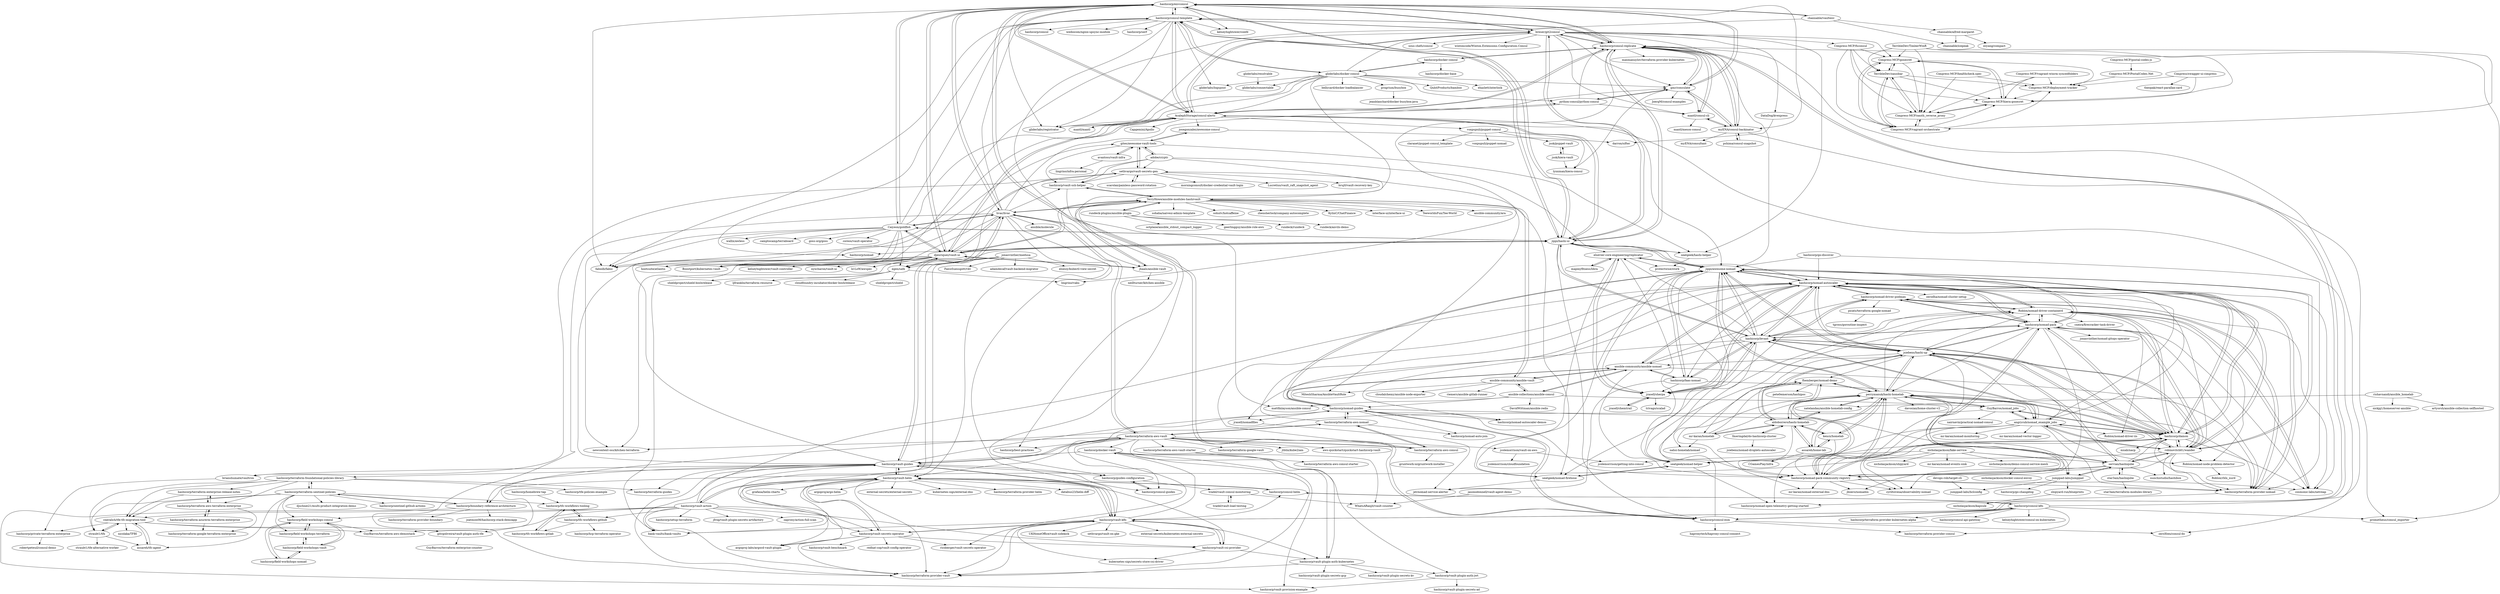 digraph G {
"hashicorp/envconsul" -> "hashicorp/consul-template"
"hashicorp/envconsul" -> "breser/git2consul"
"hashicorp/envconsul" -> "hashicorp/consul-replicate"
"hashicorp/envconsul" -> "gliderlabs/registrator" ["e"=1]
"hashicorp/envconsul" -> "jippi/hashi-ui"
"hashicorp/envconsul" -> "hashicorp/consul-esm"
"hashicorp/envconsul" -> "gmr/consulate"
"hashicorp/envconsul" -> "hvac/hvac"
"hashicorp/envconsul" -> "Caiyeon/goldfish"
"hashicorp/envconsul" -> "fabiolb/fabio" ["e"=1]
"hashicorp/envconsul" -> "kelseyhightower/confd" ["e"=1]
"hashicorp/envconsul" -> "myENA/consul-backinator"
"hashicorp/envconsul" -> "djenriquez/vault-ui"
"hashicorp/envconsul" -> "AcalephStorage/consul-alerts"
"hashicorp/envconsul" -> "channable/vaultenv"
"hashicorp/nomad-driver-podman" -> "Roblox/nomad-driver-containerd"
"hashicorp/nomad-driver-podman" -> "hashicorp/nomad-autoscaler"
"hashicorp/nomad-driver-podman" -> "hashicorp/terraform-provider-nomad"
"hashicorp/nomad-driver-podman" -> "hashicorp/nomad-pack"
"hashicorp/nomad-driver-podman" -> "picatz/terraform-google-nomad"
"hashicorp/nomad-driver-podman" -> "hashicorp/levant"
"hashicorp/nomad-driver-podman" -> "cosmonic-labs/netreap"
"hashicorp/terraform-aws-vault" -> "hashicorp/terraform-aws-consul"
"hashicorp/terraform-aws-vault" -> "hashicorp/terraform-aws-vault-starter"
"hashicorp/terraform-aws-vault" -> "hashicorp/terraform-aws-nomad"
"hashicorp/terraform-aws-vault" -> "hashicorp/vault-guides"
"hashicorp/terraform-aws-vault" -> "hashicorp/terraform-provider-vault" ["e"=1]
"hashicorp/terraform-aws-vault" -> "hashicorp/terraform-google-vault" ["e"=1]
"hashicorp/terraform-aws-vault" -> "jtblin/kube2iam" ["e"=1]
"hashicorp/terraform-aws-vault" -> "hashicorp/vault-helm"
"hashicorp/terraform-aws-vault" -> "hashicorp/vault-plugin-auth-kubernetes"
"hashicorp/terraform-aws-vault" -> "aws-quickstart/quickstart-hashicorp-vault" ["e"=1]
"hashicorp/terraform-aws-vault" -> "jcolemorrison/vault-on-aws"
"hashicorp/terraform-aws-vault" -> "hvac/hvac"
"hashicorp/terraform-aws-vault" -> "hashicorp/best-practices" ["e"=1]
"hashicorp/terraform-aws-vault" -> "hashicorp/docker-vault"
"hashicorp/terraform-aws-vault" -> "newcontext-oss/kitchen-terraform" ["e"=1]
"hashicorp/terraform-aws-consul" -> "hashicorp/terraform-aws-vault"
"hashicorp/terraform-aws-consul" -> "hashicorp/terraform-aws-nomad"
"hashicorp/terraform-aws-consul" -> "hashicorp/nomad-autoscaler"
"hashicorp/terraform-aws-consul" -> "gruntwork-io/gruntwork-installer"
"gmr/consulate" -> "python-consul/python-consul"
"gmr/consulate" -> "hashicorp/consul-replicate"
"gmr/consulate" -> "myENA/consul-backinator"
"gmr/consulate" -> "lynxman/hiera-consul"
"gmr/consulate" -> "JoergM/consul-examples"
"gmr/consulate" -> "hashicorp/envconsul"
"gmr/consulate" -> "mantl/consul-cli"
"GuyBarros/nomad_jobs" -> "angrycub/nomad_example_jobs"
"GuyBarros/nomad_jobs" -> "nairnavin/practical-nomad-consul"
"GuyBarros/nomad_jobs" -> "hashicorp/damon"
"GuyBarros/nomad_jobs" -> "perrymanuk/hashi-homelab"
"GuyBarros/nomad_jobs" -> "GuyBarros/terraform-aws-demostack"
"scarolan/painless-password-rotation" -> "sethvargo/vault-secrets-gen"
"hashicorp/consul-helm" -> "hashicorp/consul-k8s"
"hashicorp/consul-helm" -> "hashicorp/vault-helm"
"hashicorp/consul-k8s" -> "hashicorp/consul-helm"
"hashicorp/consul-k8s" -> "hashicorp/consul-esm"
"hashicorp/consul-k8s" -> "hashicorp/terraform-provider-consul"
"hashicorp/consul-k8s" -> "hashicorp/consul-replicate"
"hashicorp/consul-k8s" -> "hashicorp/consul-api-gateway"
"hashicorp/consul-k8s" -> "kelseyhightower/consul-on-kubernetes" ["e"=1]
"hashicorp/consul-k8s" -> "prometheus/consul_exporter" ["e"=1]
"hashicorp/consul-k8s" -> "hashicorp/vault-k8s"
"hashicorp/consul-k8s" -> "hashicorp/terraform-provider-kubernetes-alpha" ["e"=1]
"hashicorp/vault-guides" -> "hashicorp/terraform-guides" ["e"=1]
"hashicorp/vault-guides" -> "hashicorp/terraform-aws-vault"
"hashicorp/vault-guides" -> "hashicorp/vault-helm"
"hashicorp/vault-guides" -> "brianshumate/vaultron"
"hashicorp/vault-guides" -> "sethvargo/vault-secrets-gen"
"hashicorp/vault-guides" -> "hashicorp/terraform-provider-vault" ["e"=1]
"hashicorp/vault-guides" -> "hashicorp/consul-guides"
"hashicorp/vault-guides" -> "bank-vaults/bank-vaults" ["e"=1]
"hashicorp/vault-guides" -> "hvac/hvac"
"hashicorp/vault-guides" -> "hashicorp/vault-k8s"
"hashicorp/vault-guides" -> "hashicorp/boundary-reference-architecture"
"hashicorp/vault-guides" -> "hashicorp/guides-configuration"
"hashicorp/vault-guides" -> "hashicorp/nomad-guides"
"hashicorp/vault-guides" -> "gites/awesome-vault-tools"
"hashicorp/vault-guides" -> "hashicorp/terraform-foundational-policies-library"
"hashicorp/vault-helm" -> "hashicorp/vault-k8s"
"hashicorp/vault-helm" -> "hashicorp/consul-helm"
"hashicorp/vault-helm" -> "hashicorp/vault-secrets-operator"
"hashicorp/vault-helm" -> "hashicorp/vault-guides"
"hashicorp/vault-helm" -> "hashicorp/vault-csi-provider"
"hashicorp/vault-helm" -> "bank-vaults/bank-vaults" ["e"=1]
"hashicorp/vault-helm" -> "hashicorp/terraform-provider-vault" ["e"=1]
"hashicorp/vault-helm" -> "argoproj-labs/argocd-vault-plugin" ["e"=1]
"hashicorp/vault-helm" -> "hashicorp/terraform-provider-helm" ["e"=1]
"hashicorp/vault-helm" -> "databus23/helm-diff" ["e"=1]
"hashicorp/vault-helm" -> "grafana/helm-charts" ["e"=1]
"hashicorp/vault-helm" -> "hashicorp/vault-action"
"hashicorp/vault-helm" -> "argoproj/argo-helm" ["e"=1]
"hashicorp/vault-helm" -> "external-secrets/external-secrets" ["e"=1]
"hashicorp/vault-helm" -> "kubernetes-sigs/external-dns" ["e"=1]
"hashicorp/faas-nomad" -> "jet/nomad-service-alerter"
"hashicorp/faas-nomad" -> "jippi/awesome-nomad"
"hashicorp/faas-nomad" -> "hashicorp/terraform-provider-nomad"
"hashicorp/faas-nomad" -> "hashicorp/levant"
"hashicorp/faas-nomad" -> "jrasell/sherpa"
"hashicorp/faas-nomad" -> "ansible-community/ansible-nomad"
"nicholasjackson/fake-service" -> "jumppad-labs/jumppad"
"nicholasjackson/fake-service" -> "jcolemorrison/getting-into-consul"
"nicholasjackson/fake-service" -> "nicholasjackson/shipyard"
"nicholasjackson/fake-service" -> "nicholasjackson/demo-consul-service-mesh"
"nicholasjackson/fake-service" -> "mr-karan/nomad-events-sink"
"nicholasjackson/fake-service" -> "hashicorp/boundary-reference-architecture"
"nicholasjackson/fake-service" -> "servian/hashiqube"
"hashicorp/nomad-guides" -> "hashicorp/consul-guides"
"hashicorp/nomad-guides" -> "jippi/awesome-nomad"
"hashicorp/nomad-guides" -> "ansible-community/ansible-nomad"
"hashicorp/nomad-guides" -> "hashicorp/terraform-aws-nomad"
"hashicorp/nomad-guides" -> "hashicorp/consul-esm"
"hashicorp/nomad-guides" -> "hashicorp/nomad-autoscaler-demos"
"hashicorp/nomad-guides" -> "hashicorp/nomad-autoscaler"
"hashicorp/nomad-guides" -> "hashicorp/nomad-pack-community-registry"
"hashicorp/nomad-guides" -> "jumppad-labs/jumppad"
"hashicorp/nomad-guides" -> "jrasell/nomadfiles"
"hashicorp/nomad-guides" -> "hashicorp/nomad-auto-join"
"hashicorp/levant" -> "jippi/awesome-nomad"
"hashicorp/levant" -> "jippi/hashi-ui"
"hashicorp/levant" -> "hashicorp/nomad-autoscaler"
"hashicorp/levant" -> "jrasell/sherpa"
"hashicorp/levant" -> "hashicorp/nomad-pack"
"hashicorp/levant" -> "elsevier-core-engineering/replicator"
"hashicorp/levant" -> "hashicorp/damon"
"hashicorp/levant" -> "hashicorp/faas-nomad"
"hashicorp/levant" -> "hashicorp/nomad-driver-podman"
"hashicorp/levant" -> "jsiebens/hashi-up"
"hashicorp/levant" -> "angrycub/nomad_example_jobs"
"hashicorp/levant" -> "seatgeek/nomad-firehose"
"hashicorp/levant" -> "Roblox/nomad-driver-containerd"
"hashicorp/levant" -> "ansible-community/ansible-nomad"
"hashicorp/levant" -> "jrasell/nomadfiles"
"voxpupuli/puppet-consul" -> "claranet/puppet-consul_template"
"voxpupuli/puppet-consul" -> "lynxman/hiera-consul"
"voxpupuli/puppet-consul" -> "jsok/puppet-vault"
"voxpupuli/puppet-consul" -> "voxpupuli/puppet-nomad"
"angrycub/nomad_example_jobs" -> "GuyBarros/nomad_jobs"
"angrycub/nomad_example_jobs" -> "hashicorp/damon"
"angrycub/nomad_example_jobs" -> "hashicorp/nomad-pack-community-registry"
"angrycub/nomad_example_jobs" -> "jippi/awesome-nomad"
"angrycub/nomad_example_jobs" -> "cyriltovena/observability-nomad"
"angrycub/nomad_example_jobs" -> "robinovitch61/wander"
"angrycub/nomad_example_jobs" -> "perrymanuk/hashi-homelab"
"angrycub/nomad_example_jobs" -> "Roblox/nomad-driver-iis"
"angrycub/nomad_example_jobs" -> "hashicorp/levant"
"angrycub/nomad_example_jobs" -> "mr-karan/nomad-vector-logger"
"angrycub/nomad_example_jobs" -> "hashicorp/nomad-open-telemetry-getting-started"
"angrycub/nomad_example_jobs" -> "Roblox/nomad-node-problem-detector"
"angrycub/nomad_example_jobs" -> "hashicorp/terraform-provider-nomad"
"angrycub/nomad_example_jobs" -> "hashicorp/nomad-autoscaler"
"angrycub/nomad_example_jobs" -> "mr-karan/nomad-monitoring"
"tradel/vault-load-testing" -> "tradel/vault-consul-monitoring"
"avantoss/vault-infra" -> "lingrino/infra-personal"
"avantoss/vault-infra" -> "gites/awesome-vault-tools"
"sethvargo/vault-secrets-gen" -> "scarolan/painless-password-rotation"
"sethvargo/vault-secrets-gen" -> "brianshumate/vaultron"
"sethvargo/vault-secrets-gen" -> "hashicorp/vault-ssh-helper"
"sethvargo/vault-secrets-gen" -> "gites/awesome-vault-tools"
"sethvargo/vault-secrets-gen" -> "morningconsult/docker-credential-vault-login"
"sethvargo/vault-secrets-gen" -> "Lucretius/vault_raft_snapshot_agent"
"sethvargo/vault-secrets-gen" -> "bruj0/vault-recovery-key"
"gites/awesome-vault-tools" -> "josegonzalez/awesome-consul"
"gites/awesome-vault-tools" -> "adobe/cryptr"
"gites/awesome-vault-tools" -> "avantoss/vault-infra"
"gites/awesome-vault-tools" -> "seatgeek/hashi-helper"
"gites/awesome-vault-tools" -> "sethvargo/vault-secrets-gen"
"gites/awesome-vault-tools" -> "hashicorp/vault-ssh-helper"
"hashicorp/consul-esm" -> "hashicorp/nomad-guides"
"hashicorp/consul-esm" -> "hashicorp/consul-replicate"
"hashicorp/consul-esm" -> "hashicorp/terraform-provider-consul"
"hashicorp/consul-esm" -> "Roblox/nomad-driver-containerd"
"hashicorp/consul-esm" -> "zeroXten/consul-do"
"hashicorp/consul-esm" -> "hashicorp/envconsul"
"hashicorp/consul-esm" -> "haproxytech/haproxy-consul-connect" ["e"=1]
"channable/alfred-margaret" -> "channable/icepeak"
"channable/alfred-margaret" -> "ezyang/compact" ["e"=1]
"jrasell/sherpa" -> "jrasell/chemtrail"
"jrasell/sherpa" -> "elsevier-core-engineering/replicator"
"jrasell/sherpa" -> "trivago/scalad"
"jrasell/sherpa" -> "hashicorp/nomad-autoscaler"
"jrasell/sherpa" -> "hashicorp/levant"
"hashicorp/consul-guides" -> "hashicorp/guides-configuration"
"hashicorp/vault-plugin-auth-jwt" -> "hashicorp/vault-provision-example"
"hashicorp/vault-plugin-auth-jwt" -> "hashicorp/vault-plugin-secrets-ad"
"hashicorp/terraform-aws-nomad" -> "hashicorp/terraform-aws-consul"
"hashicorp/terraform-aws-nomad" -> "hashicorp/nomad-guides"
"hashicorp/terraform-aws-nomad" -> "hashicorp/terraform-aws-vault"
"hashicorp/terraform-aws-nomad" -> "hashicorp/nomad-auto-join"
"hashicorp/terraform-aws-nomad" -> "hashicorp/nomad-autoscaler"
"hashicorp/vault-plugin-auth-kubernetes" -> "hashicorp/vault-plugin-secrets-kv"
"hashicorp/vault-plugin-auth-kubernetes" -> "hashicorp/vault-plugin-auth-jwt"
"hashicorp/vault-plugin-auth-kubernetes" -> "hashicorp/vault-plugin-secrets-gcp"
"hashicorp/vault-plugin-auth-kubernetes" -> "hashicorp/terraform-provider-vault" ["e"=1]
"tradel/vault-consul-monitoring" -> "tradel/vault-load-testing"
"tradel/vault-consul-monitoring" -> "WhatsARanjit/vault-counter"
"hashicorp/private-terraform-enterprise" -> "robertpeteuil/consul-demo"
"hashicorp/consul-template" -> "gliderlabs/registrator" ["e"=1]
"hashicorp/consul-template" -> "hashicorp/envconsul"
"hashicorp/consul-template" -> "kelseyhightower/confd" ["e"=1]
"hashicorp/consul-template" -> "fabiolb/fabio" ["e"=1]
"hashicorp/consul-template" -> "hashicorp/consul" ["e"=1]
"hashicorp/consul-template" -> "gliderlabs/docker-consul"
"hashicorp/consul-template" -> "hashicorp/nomad" ["e"=1]
"hashicorp/consul-template" -> "jippi/hashi-ui"
"hashicorp/consul-template" -> "breser/git2consul"
"hashicorp/consul-template" -> "hashicorp/consul-replicate"
"hashicorp/consul-template" -> "weibocom/nginx-upsync-module" ["e"=1]
"hashicorp/consul-template" -> "AcalephStorage/consul-alerts"
"hashicorp/consul-template" -> "hashicorp/serf" ["e"=1]
"hashicorp/consul-template" -> "gliderlabs/logspout" ["e"=1]
"hashicorp/consul-template" -> "hashicorp/best-practices" ["e"=1]
"AcalephStorage/consul-alerts" -> "jippi/hashi-ui"
"AcalephStorage/consul-alerts" -> "josegonzalez/awesome-consul"
"AcalephStorage/consul-alerts" -> "hashicorp/consul-template"
"AcalephStorage/consul-alerts" -> "djenriquez/vault-ui"
"AcalephStorage/consul-alerts" -> "gmr/consulate"
"AcalephStorage/consul-alerts" -> "breser/git2consul"
"AcalephStorage/consul-alerts" -> "hashicorp/consul-replicate"
"AcalephStorage/consul-alerts" -> "hashicorp/envconsul"
"AcalephStorage/consul-alerts" -> "mantl/mantl" ["e"=1]
"AcalephStorage/consul-alerts" -> "gliderlabs/registrator" ["e"=1]
"AcalephStorage/consul-alerts" -> "jippi/awesome-nomad"
"AcalephStorage/consul-alerts" -> "fabiolb/fabio" ["e"=1]
"AcalephStorage/consul-alerts" -> "Capgemini/Apollo" ["e"=1]
"AcalephStorage/consul-alerts" -> "zeroXten/consul-do"
"AcalephStorage/consul-alerts" -> "voxpupuli/puppet-consul"
"jsiebens/hashi-up" -> "perrymanuk/hashi-homelab"
"jsiebens/hashi-up" -> "jippi/awesome-nomad"
"jsiebens/hashi-up" -> "aldoborrero/hashi-homelab"
"jsiebens/hashi-up" -> "robinovitch61/wander"
"jsiebens/hashi-up" -> "hashicorp/damon"
"jsiebens/hashi-up" -> "servian/hashiqube"
"jsiebens/hashi-up" -> "hashicorp/nomad-autoscaler"
"jsiebens/hashi-up" -> "hashicorp/levant"
"jsiebens/hashi-up" -> "hashicorp/nomad-pack"
"jsiebens/hashi-up" -> "angrycub/nomad_example_jobs"
"jsiebens/hashi-up" -> "hashicorp/nomad-pack-community-registry"
"jsiebens/hashi-up" -> "Roblox/nomad-driver-containerd"
"jsiebens/hashi-up" -> "ansible-community/ansible-nomad"
"jsiebens/hashi-up" -> "mr-karan/homelab"
"jsiebens/hashi-up" -> "fhemberger/nomad-demo"
"hashicorp/vault-action" -> "hashicorp/vault-helm"
"hashicorp/vault-action" -> "gitrgoliveira/vault-plugin-auth-tfe"
"hashicorp/vault-action" -> "hashicorp/setup-terraform" ["e"=1]
"hashicorp/vault-action" -> "hashicorp/tfc-workflows-github"
"hashicorp/vault-action" -> "hashicorp/terraform-provider-vault" ["e"=1]
"hashicorp/vault-action" -> "jfrog/vault-plugin-secrets-artifactory"
"hashicorp/vault-action" -> "hashicorp/nomad-autoscaler"
"hashicorp/vault-action" -> "hashicorp/vault-provision-example"
"hashicorp/vault-action" -> "hashicorp/vault-guides"
"hashicorp/vault-action" -> "hashicorp/field-workshops-consul"
"hashicorp/vault-action" -> "hashicorp/vault-secrets-operator"
"hashicorp/vault-action" -> "zaproxy/action-full-scan" ["e"=1]
"hashicorp/vault-action" -> "hashicorp/vault-csi-provider"
"gliderlabs/docker-consul" -> "gliderlabs/registrator" ["e"=1]
"gliderlabs/docker-consul" -> "hashicorp/consul-template"
"gliderlabs/docker-consul" -> "gliderlabs/logspout" ["e"=1]
"gliderlabs/docker-consul" -> "hashicorp/docker-consul"
"gliderlabs/docker-consul" -> "gliderlabs/connectable"
"gliderlabs/docker-consul" -> "mantl/mantl" ["e"=1]
"gliderlabs/docker-consul" -> "mattfinlayson/ansible-consul" ["e"=1]
"gliderlabs/docker-consul" -> "progrium/busybox"
"gliderlabs/docker-consul" -> "gmr/consulate"
"gliderlabs/docker-consul" -> "QubitProducts/bamboo" ["e"=1]
"gliderlabs/docker-consul" -> "AcalephStorage/consul-alerts"
"gliderlabs/docker-consul" -> "ehazlett/interlock" ["e"=1]
"gliderlabs/docker-consul" -> "breser/git2consul"
"gliderlabs/docker-consul" -> "bellycard/docker-loadbalancer"
"gliderlabs/docker-consul" -> "python-consul/python-consul"
"breser/git2consul" -> "hashicorp/envconsul"
"breser/git2consul" -> "Cimpress-MCP/fsconsul"
"breser/git2consul" -> "DataDog/kvexpress"
"breser/git2consul" -> "hashicorp/consul-replicate"
"breser/git2consul" -> "hashicorp/consul-template"
"breser/git2consul" -> "myENA/consul-backinator"
"breser/git2consul" -> "seatgeek/hashi-helper"
"breser/git2consul" -> "jippi/hashi-ui"
"breser/git2consul" -> "gmr/consulate"
"breser/git2consul" -> "AcalephStorage/consul-alerts"
"breser/git2consul" -> "Cimpress-MCP/gosecret"
"breser/git2consul" -> "gliderlabs/registrator" ["e"=1]
"breser/git2consul" -> "wintoncode/Winton.Extensions.Configuration.Consul" ["e"=1]
"breser/git2consul" -> "sous-chefs/consul" ["e"=1]
"breser/git2consul" -> "mantl/consul-cli"
"nicholasjackson/demo-consul-service-mesh" -> "nicholasjackson/docker-consul-envoy"
"hashicorp/terraform-enterprise-release-notes" -> "cneralich/tfe-tfc-migration-tool"
"hashicorp/terraform-enterprise-release-notes" -> "hashicorp/terraform-aws-terraform-enterprise"
"mr-karan/homelab" -> "fhemberger/nomad-demo"
"mr-karan/homelab" -> "aldoborrero/hashi-homelab"
"mr-karan/homelab" -> "nahsi-homelab/nomad"
"mr-karan/homelab" -> "perrymanuk/hashi-homelab"
"hashicorp/vault-k8s" -> "hashicorp/vault-helm"
"hashicorp/vault-k8s" -> "hashicorp/vault-csi-provider"
"hashicorp/vault-k8s" -> "hashicorp/terraform-provider-vault" ["e"=1]
"hashicorp/vault-k8s" -> "hashicorp/vault-plugin-auth-kubernetes"
"hashicorp/vault-k8s" -> "hashicorp/vault-secrets-operator"
"hashicorp/vault-k8s" -> "bank-vaults/bank-vaults" ["e"=1]
"hashicorp/vault-k8s" -> "kubernetes-sigs/secrets-store-csi-driver" ["e"=1]
"hashicorp/vault-k8s" -> "ricoberger/vault-secrets-operator" ["e"=1]
"hashicorp/vault-k8s" -> "UKHomeOffice/vault-sidekick"
"hashicorp/vault-k8s" -> "hashicorp/vault-guides"
"hashicorp/vault-k8s" -> "sethvargo/vault-on-gke" ["e"=1]
"hashicorp/vault-k8s" -> "external-secrets/kubernetes-external-secrets" ["e"=1]
"hashicorp/vault-k8s" -> "hashicorp/consul-helm"
"hashicorp/vault-k8s" -> "hashicorp/consul-k8s"
"hashicorp/vault-k8s" -> "hashicorp/docker-vault"
"jumppad-labs/jumppad" -> "shipyard-run/blueprints"
"jumppad-labs/jumppad" -> "jumppad-labs/hclconfig"
"jumppad-labs/jumppad" -> "servian/hashiqube"
"jumppad-labs/jumppad" -> "hashicorp/go-changelog"
"hashicorp/terraform-aws-vault-starter" -> "hashicorp/terraform-aws-consul-starter"
"hashicorp/terraform-aws-vault-starter" -> "WhatsARanjit/vault-counter"
"hashicorp/nomad-autoscaler" -> "hashicorp/terraform-provider-nomad"
"hashicorp/nomad-autoscaler" -> "hashicorp/nomad-driver-podman"
"hashicorp/nomad-autoscaler" -> "hashicorp/nomad-pack"
"hashicorp/nomad-autoscaler" -> "hashicorp/levant"
"hashicorp/nomad-autoscaler" -> "hashicorp/damon"
"hashicorp/nomad-autoscaler" -> "jrasell/sherpa"
"hashicorp/nomad-autoscaler" -> "jippi/awesome-nomad"
"hashicorp/nomad-autoscaler" -> "hashicorp/nomad-autoscaler-demos"
"hashicorp/nomad-autoscaler" -> "robinovitch61/wander"
"hashicorp/nomad-autoscaler" -> "Roblox/nomad-driver-containerd"
"hashicorp/nomad-autoscaler" -> "ansible-community/ansible-nomad"
"hashicorp/nomad-autoscaler" -> "jsiebens/hashi-up"
"hashicorp/nomad-autoscaler" -> "cosmonic-labs/netreap"
"hashicorp/nomad-autoscaler" -> "zerodha/nomad-cluster-setup" ["e"=1]
"hashicorp/nomad-autoscaler" -> "hashicorp/faas-nomad"
"progrium/busybox" -> "jeanblanchard/docker-busybox-java"
"hashicorp/consul-replicate" -> "gmr/consulate"
"hashicorp/consul-replicate" -> "myENA/consul-backinator"
"hashicorp/consul-replicate" -> "hashicorp/envconsul"
"hashicorp/consul-replicate" -> "hashicorp/consul-esm"
"hashicorp/consul-replicate" -> "mantl/consul-cli"
"hashicorp/consul-replicate" -> "hashicorp/docker-consul"
"hashicorp/consul-replicate" -> "breser/git2consul"
"hashicorp/consul-replicate" -> "hashicorp/consul-template"
"hashicorp/consul-replicate" -> "jippi/awesome-nomad"
"hashicorp/consul-replicate" -> "jippi/hashi-ui"
"hashicorp/consul-replicate" -> "prometheus/consul_exporter" ["e"=1]
"hashicorp/consul-replicate" -> "seatgeek/nomad-firehose"
"hashicorp/consul-replicate" -> "maxmanuylov/terraform-provider-kubernetes"
"hashicorp/consul-replicate" -> "AcalephStorage/consul-alerts"
"python-consul/python-consul" -> "gmr/consulate"
"python-consul/python-consul" -> "mantl/consul-cli"
"python-consul/python-consul" -> "AcalephStorage/consul-alerts"
"python-consul/python-consul" -> "hashicorp/consul-replicate"
"hashicorp/terraform-foundational-policies-library" -> "hashicorp/terraform-sentinel-policies"
"hashicorp/terraform-foundational-policies-library" -> "cneralich/tfe-tfc-migration-tool"
"hashicorp/terraform-foundational-policies-library" -> "hashicorp/terraform-enterprise-release-notes"
"hashicorp/terraform-foundational-policies-library" -> "hashicorp/tfe-policies-example"
"hashicorp/terraform-foundational-policies-library" -> "hashicorp/terraform-aws-terraform-enterprise"
"hashicorp/terraform-foundational-policies-library" -> "straubt1/tfx"
"hashicorp/terraform-foundational-policies-library" -> "hashicorp/terraform-guides" ["e"=1]
"perrymanuk/hashi-homelab" -> "aldoborrero/hashi-homelab"
"perrymanuk/hashi-homelab" -> "assareh/home-lab"
"perrymanuk/hashi-homelab" -> "jsiebens/hashi-up"
"perrymanuk/hashi-homelab" -> "jippi/awesome-nomad"
"perrymanuk/hashi-homelab" -> "kencx/homelab"
"perrymanuk/hashi-homelab" -> "hashicorp/nomad-pack-community-registry"
"perrymanuk/hashi-homelab" -> "fhemberger/nomad-demo"
"perrymanuk/hashi-homelab" -> "davosian/home-cluster-v2"
"perrymanuk/hashi-homelab" -> "natelandau/ansible-homelab-config"
"perrymanuk/hashi-homelab" -> "GuyBarros/nomad_jobs"
"perrymanuk/hashi-homelab" -> "robinovitch61/wander"
"perrymanuk/hashi-homelab" -> "mr-karan/nomad-external-dns"
"perrymanuk/hashi-homelab" -> "servian/hashiqube"
"perrymanuk/hashi-homelab" -> "angrycub/nomad_example_jobs"
"perrymanuk/hashi-homelab" -> "Roblox/nomad-driver-containerd"
"TerribleDev/TimberWinR" -> "TerribleDev/zanzibar"
"TerribleDev/TimberWinR" -> "Cimpress-MCP/vagrant-orchestrate"
"TerribleDev/TimberWinR" -> "Cimpress-MCP/hiera-gosecret"
"TerribleDev/TimberWinR" -> "Cimpress-MCP/oauth_reverse_proxy"
"TerribleDev/TimberWinR" -> "Cimpress-MCP/gosecret"
"Cimpress-MCP/fsconsul" -> "Cimpress-MCP/hiera-gosecret"
"Cimpress-MCP/fsconsul" -> "Cimpress-MCP/gosecret"
"Cimpress-MCP/fsconsul" -> "Cimpress-MCP/oauth_reverse_proxy"
"Cimpress-MCP/fsconsul" -> "TerribleDev/zanzibar"
"Cimpress-MCP/fsconsul" -> "Cimpress-MCP/vagrant-orchestrate"
"Cimpress-MCP/oauth_reverse_proxy" -> "Cimpress-MCP/hiera-gosecret"
"Cimpress-MCP/oauth_reverse_proxy" -> "TerribleDev/zanzibar"
"Cimpress-MCP/oauth_reverse_proxy" -> "Cimpress-MCP/vagrant-orchestrate"
"Cimpress-MCP/vagrant-orchestrate" -> "TerribleDev/zanzibar"
"Cimpress-MCP/vagrant-orchestrate" -> "Cimpress-MCP/oauth_reverse_proxy"
"Cimpress-MCP/vagrant-orchestrate" -> "Cimpress-MCP/hiera-gosecret"
"Cimpress-MCP/vagrant-orchestrate" -> "Cimpress-MCP/deployment-tracker"
"Cimpress-MCP/vagrant-orchestrate" -> "Cimpress-MCP/gosecret"
"Cimpress-MCP/hiera-gosecret" -> "Cimpress-MCP/oauth_reverse_proxy"
"Cimpress-MCP/hiera-gosecret" -> "Cimpress-MCP/gosecret"
"TerribleDev/zanzibar" -> "Cimpress-MCP/vagrant-orchestrate"
"TerribleDev/zanzibar" -> "Cimpress-MCP/oauth_reverse_proxy"
"TerribleDev/zanzibar" -> "Cimpress-MCP/hiera-gosecret"
"TerribleDev/zanzibar" -> "Cimpress-MCP/gosecret"
"TerribleDev/zanzibar" -> "Cimpress-MCP/deployment-tracker"
"hashicorp/field-workshops-terraform" -> "hashicorp/field-workshops-vault"
"hashicorp/field-workshops-terraform" -> "hashicorp/field-workshops-consul"
"cneralich/tfe-tfc-migration-tool" -> "straubt1/tfx"
"cneralich/tfe-tfc-migration-tool" -> "nicolaka/TFBI"
"cneralich/tfe-tfc-migration-tool" -> "GuyBarros/terraform-aws-demostack"
"cneralich/tfe-tfc-migration-tool" -> "gitrgoliveira/vault-plugin-auth-tfe"
"cneralich/tfe-tfc-migration-tool" -> "hashicorp/private-terraform-enterprise"
"cneralich/tfe-tfc-migration-tool" -> "assareh/tfc-agent"
"hashicorp/homebrew-tap" -> "hashicorp/tfc-workflows-tooling"
"hashicorp/terraform-azurerm-terraform-enterprise" -> "hashicorp/terraform-google-terraform-enterprise"
"hashicorp/terraform-azurerm-terraform-enterprise" -> "hashicorp/terraform-aws-terraform-enterprise"
"hashicorp/terraform-aws-terraform-enterprise" -> "hashicorp/terraform-google-terraform-enterprise"
"hashicorp/terraform-aws-terraform-enterprise" -> "hashicorp/terraform-azurerm-terraform-enterprise"
"hashicorp/terraform-aws-terraform-enterprise" -> "hashicorp/terraform-enterprise-release-notes"
"hashicorp/boundary-reference-architecture" -> "hashicorp/terraform-provider-boundary"
"hashicorp/boundary-reference-architecture" -> "joatmon08/hashicorp-stack-demoapp"
"hashicorp/boundary-reference-architecture" -> "hashicorp/terraform-sentinel-policies"
"hashicorp/boundary-reference-architecture" -> "cneralich/tfe-tfc-migration-tool"
"assareh/tfc-agent" -> "cneralich/tfe-tfc-migration-tool"
"servian/hashiqube" -> "star3am/hashiqube"
"servian/hashiqube" -> "hashicorp/nomad-pack-community-registry"
"servian/hashiqube" -> "cyriltovena/observability-nomad"
"servian/hashiqube" -> "robinovitch61/wander"
"servian/hashiqube" -> "perrymanuk/hashi-homelab"
"servian/hashiqube" -> "jsiebens/hashi-up"
"servian/hashiqube" -> "jumppad-labs/jumppad"
"servian/hashiqube" -> "nunchistudio/hashibox"
"servian/hashiqube" -> "hashicorp/damon"
"jrasell/chemtrail" -> "jrasell/sherpa"
"fhemberger/nomad-demo" -> "pete0emerson/hashipoc"
"fhemberger/nomad-demo" -> "nahsi-homelab/nomad"
"fhemberger/nomad-demo" -> "hashicorp/nomad-pack-community-registry"
"fhemberger/nomad-demo" -> "perrymanuk/hashi-homelab"
"jcolemorrison/vault-on-aws" -> "jcolemorrison/cloudfoundation"
"jcolemorrison/vault-on-aws" -> "jcolemorrison/getting-into-consul"
"hashicorp/vault-csi-provider" -> "hashicorp/vault-k8s"
"hashicorp/vault-csi-provider" -> "kubernetes-sigs/secrets-store-csi-driver" ["e"=1]
"hashicorp/vault-csi-provider" -> "hashicorp/vault-plugin-auth-kubernetes"
"Roblox/nomad-driver-containerd" -> "hashicorp/nomad-driver-podman"
"Roblox/nomad-driver-containerd" -> "hashicorp/nomad-pack"
"Roblox/nomad-driver-containerd" -> "Roblox/nomad-driver-iis"
"Roblox/nomad-driver-containerd" -> "cneira/firecracker-task-driver" ["e"=1]
"Roblox/nomad-driver-containerd" -> "Roblox/nomad-node-problem-detector"
"Roblox/nomad-driver-containerd" -> "cosmonic-labs/netreap"
"Roblox/nomad-driver-containerd" -> "hashicorp/damon"
"Roblox/nomad-driver-containerd" -> "hashicorp/nomad-autoscaler"
"Roblox/nomad-driver-containerd" -> "jrasell/sherpa"
"hashicorp/field-workshops-vault" -> "hashicorp/field-workshops-terraform"
"hashicorp/field-workshops-vault" -> "hashicorp/field-workshops-consul"
"hashicorp/field-workshops-vault" -> "hashicorp/field-workshops-nomad"
"picatz/terraform-google-nomad" -> "tgross/goroutine-inspect"
"jasonodonnell/vault-agent-demo" -> "WhatsARanjit/vault-counter"
"hashicorp/field-workshops-nomad" -> "hashicorp/field-workshops-consul"
"hashicorp/field-workshops-nomad" -> "hashicorp/field-workshops-vault"
"hashicorp/field-workshops-consul" -> "hashicorp/field-workshops-nomad"
"hashicorp/field-workshops-consul" -> "hashicorp/field-workshops-vault"
"hashicorp/field-workshops-consul" -> "GuyBarros/terraform-aws-demostack"
"hashicorp/field-workshops-consul" -> "hashicorp/field-workshops-terraform"
"devops-rob/target-cli" -> "jumppad-labs/hclconfig"
"shipyard-run/blueprints" -> "nicholasjackson/kapsule"
"Cimpress-MCP/gosecret" -> "Cimpress-MCP/hiera-gosecret"
"Cimpress-MCP/gosecret" -> "TerribleDev/zanzibar"
"Cimpress-MCP/gosecret" -> "Cimpress-MCP/vagrant-orchestrate"
"Cimpress-MCP/gosecret" -> "Cimpress-MCP/oauth_reverse_proxy"
"Cimpress-MCP/gosecret" -> "Cimpress-MCP/deployment-tracker"
"jonasvinther/medusa" -> "FalcoSuessgott/vkv"
"jonasvinther/medusa" -> "adamdecaf/vault-backend-migrator"
"jonasvinther/medusa" -> "bank-vaults/bank-vaults" ["e"=1]
"jonasvinther/medusa" -> "egen/safe"
"jonasvinther/medusa" -> "elsesiy/kubectl-view-secret" ["e"=1]
"jonasvinther/medusa" -> "hashicorp/vault-secrets-operator"
"jonasvinther/medusa" -> "argoproj-labs/argocd-vault-plugin" ["e"=1]
"hvac/hvac" -> "TerryHowe/ansible-modules-hashivault"
"hvac/hvac" -> "hashicorp/envconsul"
"hvac/hvac" -> "Caiyeon/goldfish"
"hvac/hvac" -> "djenriquez/vault-ui"
"hvac/hvac" -> "jhaals/ansible-vault"
"hvac/hvac" -> "hashicorp/vault-guides"
"hvac/hvac" -> "hashicorp/consul-template"
"hvac/hvac" -> "hashicorp/terraform-provider-vault" ["e"=1]
"hvac/hvac" -> "hashicorp/terraform-aws-vault"
"hvac/hvac" -> "hashicorp/vault-ssh-helper"
"hvac/hvac" -> "python-consul/python-consul"
"hvac/hvac" -> "hashicorp/vault-helm"
"hvac/hvac" -> "ansible/molecule" ["e"=1]
"hvac/hvac" -> "hashicorp/vault-k8s"
"hvac/hvac" -> "Boostport/kubernetes-vault" ["e"=1]
"jsok/hiera-vault" -> "jsok/puppet-vault"
"jsok/hiera-vault" -> "lynxman/hiera-consul"
"Cimpress-MCP/vagrant-winrm-syncedfolders" -> "Cimpress-MCP/deployment-tracker"
"Cimpress-MCP/vagrant-winrm-syncedfolders" -> "Cimpress-MCP/hiera-gosecret"
"Cimpress-MCP/vagrant-winrm-syncedfolders" -> "Cimpress-MCP/oauth_reverse_proxy"
"jhaals/ansible-vault" -> "TerryHowe/ansible-modules-hashivault"
"jhaals/ansible-vault" -> "djenriquez/vault-ui"
"jhaals/ansible-vault" -> "neillturner/kitchen-ansible" ["e"=1]
"hashicorp/damon" -> "robinovitch61/wander"
"hashicorp/damon" -> "hashicorp/nomad-pack"
"hashicorp/damon" -> "jippi/awesome-nomad"
"hashicorp/damon" -> "hashicorp/nomad-autoscaler"
"hashicorp/damon" -> "Roblox/nomad-driver-containerd"
"hashicorp/damon" -> "angrycub/nomad_example_jobs"
"hashicorp/damon" -> "hashicorp/nomad-pack-community-registry"
"hashicorp/damon" -> "jsiebens/hashi-up"
"hashicorp/damon" -> "GuyBarros/nomad_jobs"
"hashicorp/damon" -> "hashicorp/levant"
"hashicorp/damon" -> "seatgeek/nomad-helper"
"hashicorp/damon" -> "cyriltovena/observability-nomad"
"hashicorp/damon" -> "mxab/nacp"
"hashicorp/damon" -> "hashicorp/terraform-provider-nomad"
"hashicorp/damon" -> "cosmonic-labs/netreap"
"ansible-collections/ansible-consul" -> "ansible-community/ansible-nomad"
"ansible-collections/ansible-consul" -> "ansible-community/ansible-vault"
"ansible-collections/ansible-consul" -> "GuyBarros/nomad_jobs"
"ansible-collections/ansible-consul" -> "mattfinlayson/ansible-consul" ["e"=1]
"ansible-collections/ansible-consul" -> "hashicorp/nomad-guides"
"ansible-collections/ansible-consul" -> "DavidWittman/ansible-redis" ["e"=1]
"aldoborrero/hashi-homelab" -> "perrymanuk/hashi-homelab"
"aldoborrero/hashi-homelab" -> "assareh/home-lab"
"aldoborrero/hashi-homelab" -> "natelandau/ansible-homelab-config"
"aldoborrero/hashi-homelab" -> "fhemberger/nomad-demo"
"aldoborrero/hashi-homelab" -> "jsiebens/hashi-up"
"aldoborrero/hashi-homelab" -> "kencx/homelab"
"aldoborrero/hashi-homelab" -> "mr-karan/homelab"
"aldoborrero/hashi-homelab" -> "fmeringdal/do-hashicorp-cluster"
"aldoborrero/hashi-homelab" -> "hashicorp/nomad-pack-community-registry"
"hashicorp/vault-ssh-helper" -> "TerryHowe/ansible-modules-hashivault"
"hashicorp/vault-ssh-helper" -> "hashicorp/guides-configuration"
"josegonzalez/awesome-consul" -> "gites/awesome-vault-tools"
"josegonzalez/awesome-consul" -> "darron/sifter"
"mantl/consul-cli" -> "myENA/consul-backinator"
"mantl/consul-cli" -> "mantl/mesos-consul" ["e"=1]
"mantl/consul-cli" -> "hashicorp/consul-replicate"
"gliderlabs/resolvable" -> "gliderlabs/connectable"
"gitrgoliveira/vault-plugin-auth-tfe" -> "GuyBarros/terraform-enterprise-counter"
"Roblox/nomad-node-problem-detector" -> "Roblox/rblx_nurd"
"straubt1/tfx" -> "cneralich/tfe-tfc-migration-tool"
"straubt1/tfx" -> "assareh/tfc-agent"
"straubt1/tfx" -> "straubt1/tfe-alternative-worker"
"fmeringdal/do-hashicorp-cluster" -> "jsiebens/nomad-droplets-autoscaler"
"fmeringdal/do-hashicorp-cluster" -> "aldoborrero/hashi-homelab"
"jsok/puppet-vault" -> "jsok/hiera-vault"
"Cimpress-MCP/PostalCodes.Net" -> "Cimpress-MCP/deployment-tracker"
"Cimpress-MCP/deployment-tracker" -> "Cimpress-MCP/hiera-gosecret"
"pshima/consul-snapshot" -> "myENA/consul-backinator"
"robinovitch61/wander" -> "hashicorp/damon"
"robinovitch61/wander" -> "hashicorp/nomad-pack"
"robinovitch61/wander" -> "hashicorp/nomad-autoscaler"
"robinovitch61/wander" -> "jippi/awesome-nomad"
"robinovitch61/wander" -> "jsiebens/hashi-up"
"robinovitch61/wander" -> "Roblox/nomad-driver-containerd"
"robinovitch61/wander" -> "hashicorp/nomad-pack-community-registry"
"robinovitch61/wander" -> "perrymanuk/hashi-homelab"
"robinovitch61/wander" -> "servian/hashiqube"
"robinovitch61/wander" -> "angrycub/nomad_example_jobs"
"robinovitch61/wander" -> "hashicorp/terraform-provider-nomad"
"robinovitch61/wander" -> "seatgeek/nomad-helper"
"robinovitch61/wander" -> "Roblox/nomad-node-problem-detector"
"robinovitch61/wander" -> "nunchistudio/hashibox"
"hashicorp/terraform-sentinel-policies" -> "hashicorp/terraform-foundational-policies-library"
"hashicorp/terraform-sentinel-policies" -> "djschnei21/multi-product-integration-demo"
"hashicorp/terraform-sentinel-policies" -> "assareh/tfc-agent"
"hashicorp/terraform-sentinel-policies" -> "cneralich/tfe-tfc-migration-tool"
"hashicorp/terraform-sentinel-policies" -> "straubt1/tfx"
"hashicorp/terraform-sentinel-policies" -> "hashicorp/tfc-workflows-tooling"
"hashicorp/terraform-sentinel-policies" -> "hashicorp/field-workshops-terraform"
"hashicorp/terraform-sentinel-policies" -> "hashicorp/field-workshops-consul"
"hashicorp/terraform-sentinel-policies" -> "hashicorp/boundary-reference-architecture"
"hashicorp/terraform-sentinel-policies" -> "hashicorp/sentinel-github-actions"
"hashicorp/nomad-pack-community-registry" -> "hashicorp/nomad-pack"
"hashicorp/nomad-pack-community-registry" -> "perrymanuk/hashi-homelab"
"hashicorp/nomad-pack-community-registry" -> "fhemberger/nomad-demo"
"hashicorp/nomad-pack-community-registry" -> "cyriltovena/observability-nomad"
"hashicorp/nomad-pack-community-registry" -> "hashicorp/terraform-provider-nomad"
"hashicorp/nomad-pack-community-registry" -> "mr-karan/nomad-external-dns"
"hashicorp/nomad-pack-community-registry" -> "hashicorp/damon"
"hashicorp/nomad-pack-community-registry" -> "cosmonic-labs/netreap"
"hashicorp/nomad-pack-community-registry" -> "jboero/nomados"
"kencx/homelab" -> "assareh/home-lab"
"kencx/homelab" -> "perrymanuk/hashi-homelab"
"kencx/homelab" -> "aldoborrero/hashi-homelab"
"kencx/homelab" -> "hashicorp/nomad-pack-community-registry"
"myENA/consul-backinator" -> "pshima/consul-snapshot"
"myENA/consul-backinator" -> "mantl/consul-cli"
"myENA/consul-backinator" -> "myENA/consultant"
"myENA/consul-backinator" -> "gmr/consulate"
"myENA/consul-backinator" -> "hashicorp/consul-replicate"
"myENA/consul-backinator" -> "prometheus/consul_exporter" ["e"=1]
"natelandau/ansible-homelab-config" -> "perrymanuk/hashi-homelab"
"natelandau/ansible-homelab-config" -> "aldoborrero/hashi-homelab"
"assareh/home-lab" -> "perrymanuk/hashi-homelab"
"assareh/home-lab" -> "kencx/homelab"
"assareh/home-lab" -> "aldoborrero/hashi-homelab"
"assareh/home-lab" -> "CGamesPlay/infra"
"DataDog/kvexpress" -> "darron/sifter"
"hashicorp/nomad-pack" -> "hashicorp/nomad-pack-community-registry"
"hashicorp/nomad-pack" -> "hashicorp/damon"
"hashicorp/nomad-pack" -> "Roblox/nomad-driver-containerd"
"hashicorp/nomad-pack" -> "robinovitch61/wander"
"hashicorp/nomad-pack" -> "hashicorp/nomad-autoscaler"
"hashicorp/nomad-pack" -> "hashicorp/terraform-provider-nomad"
"hashicorp/nomad-pack" -> "hashicorp/nomad-driver-podman"
"hashicorp/nomad-pack" -> "hashicorp/levant"
"hashicorp/nomad-pack" -> "cosmonic-labs/netreap"
"hashicorp/nomad-pack" -> "jboero/nomados"
"hashicorp/nomad-pack" -> "jippi/awesome-nomad"
"hashicorp/nomad-pack" -> "seatgeek/nomad-helper"
"hashicorp/nomad-pack" -> "jonasvinther/nomad-gitops-operator"
"hashicorp/nomad-pack" -> "perrymanuk/hashi-homelab"
"hashicorp/nomad-pack" -> "jsiebens/hashi-up"
"Cimpress-MCP/healthcheck.spec" -> "Cimpress-MCP/deployment-tracker"
"Cimpress-MCP/healthcheck.spec" -> "Cimpress-MCP/oauth_reverse_proxy"
"adobe/cryptr" -> "gites/awesome-vault-tools"
"adobe/cryptr" -> "sethvargo/vault-secrets-gen"
"adobe/cryptr" -> "hashicorp/vault-ssh-helper"
"adobe/cryptr" -> "lingrino/vaku"
"adobe/cryptr" -> "seatgeek/hashi-helper"
"adobe/cryptr" -> "egen/safe"
"hashicorp/vault-secrets-operator" -> "redhat-cop/vault-config-operator" ["e"=1]
"hashicorp/vault-secrets-operator" -> "hashicorp/vault-helm"
"hashicorp/vault-secrets-operator" -> "hashicorp/vault-k8s"
"hashicorp/vault-secrets-operator" -> "ricoberger/vault-secrets-operator" ["e"=1]
"hashicorp/vault-secrets-operator" -> "hashicorp/vault-benchmark"
"hashicorp/vault-secrets-operator" -> "hashicorp/terraform-provider-vault" ["e"=1]
"hashicorp/vault-secrets-operator" -> "argoproj-labs/argocd-vault-plugin" ["e"=1]
"hashicorp/vault-secrets-operator" -> "hashicorp/vault-csi-provider"
"egen/safe" -> "cloudfoundry-incubator/docker-boshrelease" ["e"=1]
"egen/safe" -> "djenriquez/vault-ui"
"egen/safe" -> "shieldproject/shield" ["e"=1]
"egen/safe" -> "lingrino/vaku"
"egen/safe" -> "shieldproject/shield-boshrelease"
"egen/safe" -> "ljfranklin/terraform-resource" ["e"=1]
"rundeck-plugins/ansible-plugin" -> "rundeck/rundeck" ["e"=1]
"rundeck-plugins/ansible-plugin" -> "TerryHowe/ansible-modules-hashivault"
"rundeck-plugins/ansible-plugin" -> "rundeck/anvils-demo"
"rundeck-plugins/ansible-plugin" -> "octplane/ansible_stdout_compact_logger"
"rundeck-plugins/ansible-plugin" -> "geerlingguy/ansible-role-awx" ["e"=1]
"TerryHowe/ansible-modules-hashivault" -> "jhaals/ansible-vault"
"TerryHowe/ansible-modules-hashivault" -> "ansible-community/ansible-vault"
"TerryHowe/ansible-modules-hashivault" -> "hashicorp/vault-ssh-helper"
"TerryHowe/ansible-modules-hashivault" -> "hvac/hvac"
"TerryHowe/ansible-modules-hashivault" -> "sohaha/naiveui-admin-template" ["e"=1]
"TerryHowe/ansible-modules-hashivault" -> "djenriquez/vault-ui"
"TerryHowe/ansible-modules-hashivault" -> "sohutv/hotcaffeine" ["e"=1]
"TerryHowe/ansible-modules-hashivault" -> "zhensherlock/company-autocomplete" ["e"=1]
"TerryHowe/ansible-modules-hashivault" -> "rundeck-plugins/ansible-plugin"
"TerryHowe/ansible-modules-hashivault" -> "KylinC/ChatFinance" ["e"=1]
"TerryHowe/ansible-modules-hashivault" -> "sethvargo/vault-secrets-gen"
"TerryHowe/ansible-modules-hashivault" -> "MiteshSharma/AnsibleVaultRole"
"TerryHowe/ansible-modules-hashivault" -> "interface-ui/interface-ui" ["e"=1]
"TerryHowe/ansible-modules-hashivault" -> "TeeworldsFun/Tee-World" ["e"=1]
"TerryHowe/ansible-modules-hashivault" -> "ansible-community/ara" ["e"=1]
"hashicorp/docker-consul" -> "hashicorp/consul-replicate"
"hashicorp/docker-consul" -> "hashicorp/docker-base"
"hashicorp/docker-consul" -> "gliderlabs/docker-consul"
"Cimpress-MCP/postal-codes-js" -> "Cimpress-MCP/PostalCodes.Net"
"star3am/hashiqube" -> "servian/hashiqube"
"star3am/hashiqube" -> "star3am/terraform-modules-library"
"hashicorp/docker-vault" -> "hashicorp/vault-plugin-auth-kubernetes"
"hashicorp/docker-vault" -> "hashicorp/vault-plugin-auth-jwt"
"hashicorp/docker-vault" -> "hashicorp/terraform-provider-vault" ["e"=1]
"hashicorp/docker-vault" -> "hashicorp/vault-provision-example"
"hashicorp/docker-vault" -> "hashicorp/vault-guides"
"rishavnandi/ansible_homelab" -> "natelandau/ansible-homelab-config"
"rishavnandi/ansible_homelab" -> "nickjg1/homeserver-ansible"
"rishavnandi/ansible_homelab" -> "artyorsh/ansible-collection-selfhosted"
"jippi/hashi-ui" -> "jippi/awesome-nomad"
"jippi/hashi-ui" -> "hashicorp/levant"
"jippi/hashi-ui" -> "fabiolb/fabio" ["e"=1]
"jippi/hashi-ui" -> "elsevier-core-engineering/replicator"
"jippi/hashi-ui" -> "AcalephStorage/consul-alerts"
"jippi/hashi-ui" -> "hashicorp/consul-template"
"jippi/hashi-ui" -> "hashicorp/envconsul"
"jippi/hashi-ui" -> "djenriquez/vault-ui"
"jippi/hashi-ui" -> "seatgeek/hashi-helper"
"jippi/hashi-ui" -> "breser/git2consul"
"jippi/hashi-ui" -> "hashicorp/consul-esm"
"jippi/hashi-ui" -> "hashicorp/nomad-autoscaler"
"jippi/hashi-ui" -> "hashicorp/nomad" ["e"=1]
"jippi/hashi-ui" -> "hashicorp/consul-replicate"
"jippi/hashi-ui" -> "Caiyeon/goldfish"
"cosmonic-labs/netreap" -> "Roblox/nomad-driver-containerd"
"hashicorp/tfc-workflows-github" -> "hashicorp/tfc-workflows-tooling"
"hashicorp/tfc-workflows-github" -> "hashicorp/tfc-workflows-gitlab"
"hashicorp/tfc-workflows-github" -> "hashicorp/hcp-terraform-operator" ["e"=1]
"hashicorp/tfc-workflows-gitlab" -> "hashicorp/tfc-workflows-tooling"
"ansible-community/ansible-nomad" -> "ansible-collections/ansible-consul"
"ansible-community/ansible-nomad" -> "ansible-community/ansible-vault"
"ansible-community/ansible-nomad" -> "hashicorp/nomad-guides"
"ansible-community/ansible-nomad" -> "hashicorp/nomad-autoscaler"
"ansible-community/ansible-nomad" -> "hashicorp/terraform-provider-nomad"
"ansible-community/ansible-nomad" -> "hashicorp/nomad-pack-community-registry"
"ansible-community/ansible-nomad" -> "hashicorp/faas-nomad"
"ansible-community/ansible-nomad" -> "hashicorp/nomad-driver-podman"
"Cimpress/swagger-ui-cimpress" -> "Cimpress-MCP/deployment-tracker"
"Cimpress/swagger-ui-cimpress" -> "Cimpress-MCP/hiera-gosecret"
"Cimpress/swagger-ui-cimpress" -> "theopak/react-parallax-card"
"hashicorp/tfc-workflows-tooling" -> "hashicorp/tfc-workflows-gitlab"
"hashicorp/tfc-workflows-tooling" -> "hashicorp/tfc-workflows-github"
"djenriquez/vault-ui" -> "Caiyeon/goldfish"
"djenriquez/vault-ui" -> "nyxcharon/vault-ui"
"djenriquez/vault-ui" -> "Boostport/kubernetes-vault" ["e"=1]
"djenriquez/vault-ui" -> "jhaals/ansible-vault"
"djenriquez/vault-ui" -> "jippi/hashi-ui"
"djenriquez/vault-ui" -> "egen/safe"
"djenriquez/vault-ui" -> "AcalephStorage/consul-alerts"
"djenriquez/vault-ui" -> "TerryHowe/ansible-modules-hashivault"
"djenriquez/vault-ui" -> "hvac/hvac"
"djenriquez/vault-ui" -> "hashicorp/envconsul"
"djenriquez/vault-ui" -> "hootsuite/atlantis" ["e"=1]
"djenriquez/vault-ui" -> "newcontext-oss/kitchen-terraform" ["e"=1]
"djenriquez/vault-ui" -> "k1LoW/awspec" ["e"=1]
"djenriquez/vault-ui" -> "fabiolb/fabio" ["e"=1]
"djenriquez/vault-ui" -> "kelseyhightower/vault-controller" ["e"=1]
"Caiyeon/goldfish" -> "djenriquez/vault-ui"
"Caiyeon/goldfish" -> "Boostport/kubernetes-vault" ["e"=1]
"Caiyeon/goldfish" -> "hootsuite/atlantis" ["e"=1]
"Caiyeon/goldfish" -> "fabiolb/fabio" ["e"=1]
"Caiyeon/goldfish" -> "hashicorp/envconsul"
"Caiyeon/goldfish" -> "hvac/hvac"
"Caiyeon/goldfish" -> "jippi/hashi-ui"
"Caiyeon/goldfish" -> "newcontext-oss/kitchen-terraform" ["e"=1]
"Caiyeon/goldfish" -> "goss-org/goss" ["e"=1]
"Caiyeon/goldfish" -> "coreos/vault-operator" ["e"=1]
"Caiyeon/goldfish" -> "hashicorp/consul-template"
"Caiyeon/goldfish" -> "AcalephStorage/consul-alerts"
"Caiyeon/goldfish" -> "wallix/awless" ["e"=1]
"Caiyeon/goldfish" -> "camptocamp/terraboard" ["e"=1]
"Caiyeon/goldfish" -> "egen/safe"
"jippi/awesome-nomad" -> "hashicorp/levant"
"jippi/awesome-nomad" -> "jippi/hashi-ui"
"jippi/awesome-nomad" -> "hashicorp/damon"
"jippi/awesome-nomad" -> "hashicorp/nomad-guides"
"jippi/awesome-nomad" -> "elsevier-core-engineering/replicator"
"jippi/awesome-nomad" -> "perrymanuk/hashi-homelab"
"jippi/awesome-nomad" -> "hashicorp/nomad-autoscaler"
"jippi/awesome-nomad" -> "seatgeek/nomad-helper"
"jippi/awesome-nomad" -> "seatgeek/nomad-firehose"
"jippi/awesome-nomad" -> "jrasell/sherpa"
"jippi/awesome-nomad" -> "jsiebens/hashi-up"
"jippi/awesome-nomad" -> "robinovitch61/wander"
"jippi/awesome-nomad" -> "hashicorp/faas-nomad"
"jippi/awesome-nomad" -> "hashicorp/nomad-pack-community-registry"
"jippi/awesome-nomad" -> "hashicorp/nomad-pack"
"jrasell/nomadfiles" -> "jet/nomad-service-alerter"
"ansible-community/ansible-vault" -> "ansible-collections/ansible-consul"
"ansible-community/ansible-vault" -> "ansible-community/ansible-nomad"
"ansible-community/ansible-vault" -> "TerryHowe/ansible-modules-hashivault"
"ansible-community/ansible-vault" -> "MiteshSharma/AnsibleVaultRole"
"ansible-community/ansible-vault" -> "riemers/ansible-gitlab-runner" ["e"=1]
"ansible-community/ansible-vault" -> "cloudalchemy/ansible-node-exporter" ["e"=1]
"seatgeek/hashi-helper" -> "protectwise/stork"
"channable/vaultenv" -> "channable/icepeak"
"channable/vaultenv" -> "channable/alfred-margaret"
"channable/vaultenv" -> "Boostport/kubernetes-vault" ["e"=1]
"channable/vaultenv" -> "hashicorp/envconsul"
"elsevier-core-engineering/replicator" -> "mapmyfitness/libra"
"elsevier-core-engineering/replicator" -> "jrasell/sherpa"
"elsevier-core-engineering/replicator" -> "jippi/awesome-nomad"
"elsevier-core-engineering/replicator" -> "seatgeek/nomad-helper"
"elsevier-core-engineering/replicator" -> "seatgeek/nomad-firehose"
"elsevier-core-engineering/replicator" -> "protectwise/stork"
"hashicorp/guides-configuration" -> "tradel/vault-consul-monitoring"
"hashicorp/guides-configuration" -> "hashicorp/consul-guides"
"hashicorp/go-discover" -> "hashicorp/nomad-autoscaler"
"hashicorp/go-discover" -> "hashicorp/terraform-provider-nomad"
"hashicorp/go-discover" -> "jippi/awesome-nomad"
"seatgeek/nomad-firehose" -> "seatgeek/nomad-helper"
"seatgeek/nomad-firehose" -> "jet/nomad-service-alerter"
"mapmyfitness/libra" -> "elsevier-core-engineering/replicator"
"seatgeek/nomad-helper" -> "seatgeek/nomad-firehose"
"seatgeek/nomad-helper" -> "hashicorp/nomad-open-telemetry-getting-started"
"hashicorp/terraform-provider-nomad" -> "hashicorp/nomad-autoscaler"
"hashicorp/terraform-provider-nomad" -> "hashicorp/nomad-open-telemetry-getting-started"
"hashicorp/terraform-provider-nomad" -> "hashicorp/nomad-driver-podman"
"brianshumate/vaultron" -> "hashicorp/private-terraform-enterprise"
"hashicorp/envconsul" ["l"="7.069,-12.904"]
"hashicorp/consul-template" ["l"="7.119,-12.937"]
"breser/git2consul" ["l"="7.041,-12.915"]
"hashicorp/consul-replicate" ["l"="7.069,-12.95"]
"gliderlabs/registrator" ["l"="5.974,-12.323"]
"jippi/hashi-ui" ["l"="7.055,-12.963"]
"hashicorp/consul-esm" ["l"="7.076,-12.963"]
"gmr/consulate" ["l"="7.043,-12.939"]
"hvac/hvac" ["l"="7.07,-12.85"]
"Caiyeon/goldfish" ["l"="7.102,-12.887"]
"fabiolb/fabio" ["l"="3.763,-8.265"]
"kelseyhightower/confd" ["l"="5.877,-12.294"]
"myENA/consul-backinator" ["l"="7.021,-12.927"]
"djenriquez/vault-ui" ["l"="7.127,-12.875"]
"AcalephStorage/consul-alerts" ["l"="7.085,-12.93"]
"channable/vaultenv" ["l"="6.994,-12.879"]
"hashicorp/nomad-driver-podman" ["l"="7.031,-13.073"]
"Roblox/nomad-driver-containerd" ["l"="7.001,-13.064"]
"hashicorp/nomad-autoscaler" ["l"="6.998,-13.027"]
"hashicorp/terraform-provider-nomad" ["l"="7.012,-13.071"]
"hashicorp/nomad-pack" ["l"="6.99,-13.077"]
"picatz/terraform-google-nomad" ["l"="7.08,-13.125"]
"hashicorp/levant" ["l"="7.015,-13.048"]
"cosmonic-labs/netreap" ["l"="7.012,-13.09"]
"hashicorp/terraform-aws-vault" ["l"="6.971,-12.843"]
"hashicorp/terraform-aws-consul" ["l"="6.95,-12.912"]
"hashicorp/terraform-aws-vault-starter" ["l"="6.919,-12.829"]
"hashicorp/terraform-aws-nomad" ["l"="6.973,-12.933"]
"hashicorp/vault-guides" ["l"="6.994,-12.811"]
"hashicorp/terraform-provider-vault" ["l"="10.395,-5.887"]
"hashicorp/terraform-google-vault" ["l"="45.303,16.377"]
"jtblin/kube2iam" ["l"="7.806,-9.05"]
"hashicorp/vault-helm" ["l"="7.011,-12.78"]
"hashicorp/vault-plugin-auth-kubernetes" ["l"="6.98,-12.723"]
"aws-quickstart/quickstart-hashicorp-vault" ["l"="10.985,-5.061"]
"jcolemorrison/vault-on-aws" ["l"="6.842,-12.904"]
"hashicorp/best-practices" ["l"="10.327,-6.196"]
"hashicorp/docker-vault" ["l"="6.965,-12.749"]
"newcontext-oss/kitchen-terraform" ["l"="10.365,-6.139"]
"gruntwork-io/gruntwork-installer" ["l"="6.907,-12.926"]
"python-consul/python-consul" ["l"="7.065,-12.927"]
"lynxman/hiera-consul" ["l"="6.948,-12.943"]
"JoergM/consul-examples" ["l"="6.998,-12.951"]
"mantl/consul-cli" ["l"="7.028,-12.951"]
"GuyBarros/nomad_jobs" ["l"="6.973,-13.048"]
"angrycub/nomad_example_jobs" ["l"="6.991,-13.092"]
"nairnavin/practical-nomad-consul" ["l"="7.051,-13.067"]
"hashicorp/damon" ["l"="6.977,-13.066"]
"perrymanuk/hashi-homelab" ["l"="6.953,-13.111"]
"GuyBarros/terraform-aws-demostack" ["l"="6.9,-12.871"]
"scarolan/painless-password-rotation" ["l"="7.126,-12.735"]
"sethvargo/vault-secrets-gen" ["l"="7.099,-12.764"]
"hashicorp/consul-helm" ["l"="7.055,-12.787"]
"hashicorp/consul-k8s" ["l"="7.094,-12.835"]
"hashicorp/terraform-provider-consul" ["l"="7.141,-12.904"]
"hashicorp/consul-api-gateway" ["l"="7.174,-12.821"]
"kelseyhightower/consul-on-kubernetes" ["l"="10.382,-10.041"]
"prometheus/consul_exporter" ["l"="9.325,-10.553"]
"hashicorp/vault-k8s" ["l"="7.034,-12.762"]
"hashicorp/terraform-provider-kubernetes-alpha" ["l"="10.439,-5.988"]
"hashicorp/terraform-guides" ["l"="10.392,-6.149"]
"brianshumate/vaultron" ["l"="6.991,-12.763"]
"hashicorp/consul-guides" ["l"="7.005,-12.861"]
"bank-vaults/bank-vaults" ["l"="7.693,-9.268"]
"hashicorp/boundary-reference-architecture" ["l"="6.848,-12.832"]
"hashicorp/guides-configuration" ["l"="7.017,-12.828"]
"hashicorp/nomad-guides" ["l"="7.004,-12.984"]
"gites/awesome-vault-tools" ["l"="7.085,-12.784"]
"hashicorp/terraform-foundational-policies-library" ["l"="6.832,-12.793"]
"hashicorp/vault-secrets-operator" ["l"="7.038,-12.727"]
"hashicorp/vault-csi-provider" ["l"="7.005,-12.737"]
"argoproj-labs/argocd-vault-plugin" ["l"="7.618,-9.313"]
"hashicorp/terraform-provider-helm" ["l"="10.403,-5.955"]
"databus23/helm-diff" ["l"="7.643,-9.03"]
"grafana/helm-charts" ["l"="7.9,-9.079"]
"hashicorp/vault-action" ["l"="6.956,-12.781"]
"argoproj/argo-helm" ["l"="7.706,-9.181"]
"external-secrets/external-secrets" ["l"="7.701,-9.054"]
"kubernetes-sigs/external-dns" ["l"="7.856,-8.961"]
"hashicorp/faas-nomad" ["l"="7.024,-13.028"]
"jet/nomad-service-alerter" ["l"="7.035,-13.009"]
"jippi/awesome-nomad" ["l"="6.995,-13.042"]
"jrasell/sherpa" ["l"="6.973,-13.021"]
"ansible-community/ansible-nomad" ["l"="7.043,-13.037"]
"nicholasjackson/fake-service" ["l"="6.825,-12.981"]
"jumppad-labs/jumppad" ["l"="6.872,-13.038"]
"jcolemorrison/getting-into-consul" ["l"="6.815,-12.944"]
"nicholasjackson/shipyard" ["l"="6.788,-12.976"]
"nicholasjackson/demo-consul-service-mesh" ["l"="6.759,-12.995"]
"mr-karan/nomad-events-sink" ["l"="6.794,-12.999"]
"servian/hashiqube" ["l"="6.914,-13.074"]
"hashicorp/nomad-autoscaler-demos" ["l"="7.022,-12.998"]
"hashicorp/nomad-pack-community-registry" ["l"="6.977,-13.102"]
"jrasell/nomadfiles" ["l"="7.051,-13.015"]
"hashicorp/nomad-auto-join" ["l"="6.973,-12.965"]
"elsevier-core-engineering/replicator" ["l"="6.984,-13.001"]
"jsiebens/hashi-up" ["l"="6.967,-13.088"]
"seatgeek/nomad-firehose" ["l"="7.005,-13.009"]
"voxpupuli/puppet-consul" ["l"="6.951,-12.961"]
"claranet/puppet-consul_template" ["l"="6.917,-12.98"]
"jsok/puppet-vault" ["l"="6.905,-12.966"]
"voxpupuli/puppet-nomad" ["l"="6.924,-12.961"]
"cyriltovena/observability-nomad" ["l"="6.939,-13.092"]
"robinovitch61/wander" ["l"="6.957,-13.073"]
"Roblox/nomad-driver-iis" ["l"="7.025,-13.111"]
"mr-karan/nomad-vector-logger" ["l"="7.022,-13.151"]
"hashicorp/nomad-open-telemetry-getting-started" ["l"="6.956,-13.057"]
"Roblox/nomad-node-problem-detector" ["l"="6.99,-13.117"]
"mr-karan/nomad-monitoring" ["l"="7.036,-13.137"]
"tradel/vault-load-testing" ["l"="6.924,-12.796"]
"tradel/vault-consul-monitoring" ["l"="6.946,-12.81"]
"avantoss/vault-infra" ["l"="7.089,-12.723"]
"lingrino/infra-personal" ["l"="7.099,-12.677"]
"hashicorp/vault-ssh-helper" ["l"="7.114,-12.813"]
"morningconsult/docker-credential-vault-login" ["l"="7.148,-12.735"]
"Lucretius/vault_raft_snapshot_agent" ["l"="7.114,-12.709"]
"bruj0/vault-recovery-key" ["l"="7.106,-12.74"]
"josegonzalez/awesome-consul" ["l"="7.073,-12.816"]
"adobe/cryptr" ["l"="7.126,-12.782"]
"seatgeek/hashi-helper" ["l"="7.055,-12.871"]
"zeroXten/consul-do" ["l"="7.102,-12.969"]
"haproxytech/haproxy-consul-connect" ["l"="8.929,-9.303"]
"channable/alfred-margaret" ["l"="6.937,-12.858"]
"channable/icepeak" ["l"="6.954,-12.874"]
"ezyang/compact" ["l"="-20.468,-20.329"]
"jrasell/chemtrail" ["l"="6.937,-13.02"]
"trivago/scalad" ["l"="6.913,-13.026"]
"hashicorp/vault-plugin-auth-jwt" ["l"="6.948,-12.699"]
"hashicorp/vault-provision-example" ["l"="6.943,-12.728"]
"hashicorp/vault-plugin-secrets-ad" ["l"="6.934,-12.661"]
"hashicorp/vault-plugin-secrets-kv" ["l"="6.967,-12.68"]
"hashicorp/vault-plugin-secrets-gcp" ["l"="6.985,-12.673"]
"WhatsARanjit/vault-counter" ["l"="6.91,-12.81"]
"hashicorp/private-terraform-enterprise" ["l"="6.916,-12.769"]
"robertpeteuil/consul-demo" ["l"="6.9,-12.778"]
"hashicorp/consul" ["l"="8.512,-8.406"]
"gliderlabs/docker-consul" ["l"="7.153,-12.966"]
"hashicorp/nomad" ["l"="8.494,-8.464"]
"weibocom/nginx-upsync-module" ["l"="-20.673,-21.634"]
"hashicorp/serf" ["l"="3.971,-8.257"]
"gliderlabs/logspout" ["l"="5.988,-12.283"]
"mantl/mantl" ["l"="6.501,-13.244"]
"Capgemini/Apollo" ["l"="6.455,-13.26"]
"aldoborrero/hashi-homelab" ["l"="6.941,-13.15"]
"mr-karan/homelab" ["l"="6.963,-13.161"]
"fhemberger/nomad-demo" ["l"="6.971,-13.14"]
"gitrgoliveira/vault-plugin-auth-tfe" ["l"="6.899,-12.763"]
"hashicorp/setup-terraform" ["l"="10.476,-6.091"]
"hashicorp/tfc-workflows-github" ["l"="6.88,-12.71"]
"jfrog/vault-plugin-secrets-artifactory" ["l"="6.93,-12.751"]
"hashicorp/field-workshops-consul" ["l"="6.88,-12.778"]
"zaproxy/action-full-scan" ["l"="7.822,-45.693"]
"hashicorp/docker-consul" ["l"="7.144,-12.998"]
"gliderlabs/connectable" ["l"="7.255,-12.984"]
"mattfinlayson/ansible-consul" ["l"="7.896,-13.199"]
"progrium/busybox" ["l"="7.221,-13.019"]
"QubitProducts/bamboo" ["l"="6.434,-13.202"]
"ehazlett/interlock" ["l"="6.144,-12.409"]
"bellycard/docker-loadbalancer" ["l"="7.204,-12.974"]
"Cimpress-MCP/fsconsul" ["l"="6.924,-12.898"]
"DataDog/kvexpress" ["l"="7.029,-12.858"]
"Cimpress-MCP/gosecret" ["l"="6.91,-12.894"]
"wintoncode/Winton.Extensions.Configuration.Consul" ["l"="-34.636,-0.942"]
"sous-chefs/consul" ["l"="9.104,-12.751"]
"nicholasjackson/docker-consul-envoy" ["l"="6.727,-13.002"]
"hashicorp/terraform-enterprise-release-notes" ["l"="6.797,-12.792"]
"cneralich/tfe-tfc-migration-tool" ["l"="6.851,-12.789"]
"hashicorp/terraform-aws-terraform-enterprise" ["l"="6.768,-12.782"]
"nahsi-homelab/nomad" ["l"="6.98,-13.173"]
"kubernetes-sigs/secrets-store-csi-driver" ["l"="7.734,-9.24"]
"ricoberger/vault-secrets-operator" ["l"="7.531,-9.289"]
"UKHomeOffice/vault-sidekick" ["l"="7.029,-12.684"]
"sethvargo/vault-on-gke" ["l"="45.27,16.475"]
"external-secrets/kubernetes-external-secrets" ["l"="7.713,-9.1"]
"shipyard-run/blueprints" ["l"="6.828,-13.038"]
"jumppad-labs/hclconfig" ["l"="6.838,-13.068"]
"hashicorp/go-changelog" ["l"="6.821,-13.06"]
"hashicorp/terraform-aws-consul-starter" ["l"="6.89,-12.829"]
"zerodha/nomad-cluster-setup" ["l"="23.596,-29.139"]
"jeanblanchard/docker-busybox-java" ["l"="7.249,-13.041"]
"maxmanuylov/terraform-provider-kubernetes" ["l"="7.09,-12.992"]
"hashicorp/terraform-sentinel-policies" ["l"="6.841,-12.773"]
"hashicorp/tfe-policies-example" ["l"="6.794,-12.777"]
"straubt1/tfx" ["l"="6.817,-12.777"]
"assareh/home-lab" ["l"="6.914,-13.153"]
"kencx/homelab" ["l"="6.929,-13.133"]
"davosian/home-cluster-v2" ["l"="6.912,-13.125"]
"natelandau/ansible-homelab-config" ["l"="6.939,-13.179"]
"mr-karan/nomad-external-dns" ["l"="6.957,-13.132"]
"TerribleDev/TimberWinR" ["l"="6.88,-12.878"]
"TerribleDev/zanzibar" ["l"="6.895,-12.901"]
"Cimpress-MCP/vagrant-orchestrate" ["l"="6.895,-12.889"]
"Cimpress-MCP/hiera-gosecret" ["l"="6.883,-12.889"]
"Cimpress-MCP/oauth_reverse_proxy" ["l"="6.883,-12.9"]
"Cimpress-MCP/deployment-tracker" ["l"="6.866,-12.894"]
"hashicorp/field-workshops-terraform" ["l"="6.861,-12.763"]
"hashicorp/field-workshops-vault" ["l"="6.865,-12.748"]
"nicolaka/TFBI" ["l"="6.81,-12.762"]
"assareh/tfc-agent" ["l"="6.828,-12.76"]
"hashicorp/homebrew-tap" ["l"="6.818,-12.668"]
"hashicorp/tfc-workflows-tooling" ["l"="6.848,-12.706"]
"hashicorp/terraform-azurerm-terraform-enterprise" ["l"="6.743,-12.767"]
"hashicorp/terraform-google-terraform-enterprise" ["l"="6.734,-12.782"]
"hashicorp/terraform-provider-boundary" ["l"="6.791,-12.829"]
"joatmon08/hashicorp-stack-demoapp" ["l"="6.812,-12.839"]
"star3am/hashiqube" ["l"="6.872,-13.095"]
"nunchistudio/hashibox" ["l"="6.9,-13.092"]
"pete0emerson/hashipoc" ["l"="6.985,-13.193"]
"jcolemorrison/cloudfoundation" ["l"="6.8,-12.914"]
"cneira/firecracker-task-driver" ["l"="-25.371,-22.227"]
"hashicorp/field-workshops-nomad" ["l"="6.88,-12.753"]
"tgross/goroutine-inspect" ["l"="7.099,-13.148"]
"jasonodonnell/vault-agent-demo" ["l"="6.885,-12.807"]
"devops-rob/target-cli" ["l"="6.808,-13.088"]
"nicholasjackson/kapsule" ["l"="6.8,-13.041"]
"jonasvinther/medusa" ["l"="7.15,-12.697"]
"FalcoSuessgott/vkv" ["l"="7.164,-12.654"]
"adamdecaf/vault-backend-migrator" ["l"="7.189,-12.669"]
"egen/safe" ["l"="7.157,-12.802"]
"elsesiy/kubectl-view-secret" ["l"="7.316,-9.072"]
"TerryHowe/ansible-modules-hashivault" ["l"="7.153,-12.868"]
"jhaals/ansible-vault" ["l"="7.151,-12.845"]
"ansible/molecule" ["l"="8.594,-12.34"]
"Boostport/kubernetes-vault" ["l"="10.406,-10.11"]
"jsok/hiera-vault" ["l"="6.89,-12.952"]
"Cimpress-MCP/vagrant-winrm-syncedfolders" ["l"="6.861,-12.882"]
"neillturner/kitchen-ansible" ["l"="8.446,-12.332"]
"seatgeek/nomad-helper" ["l"="6.96,-13.037"]
"mxab/nacp" ["l"="7.007,-13.119"]
"ansible-collections/ansible-consul" ["l"="7.076,-13.028"]
"ansible-community/ansible-vault" ["l"="7.116,-12.984"]
"DavidWittman/ansible-redis" ["l"="7.908,-13.034"]
"fmeringdal/do-hashicorp-cluster" ["l"="6.914,-13.198"]
"darron/sifter" ["l"="7.042,-12.822"]
"mantl/mesos-consul" ["l"="6.409,-13.244"]
"gliderlabs/resolvable" ["l"="7.311,-12.999"]
"GuyBarros/terraform-enterprise-counter" ["l"="6.895,-12.735"]
"Roblox/rblx_nurd" ["l"="7.004,-13.165"]
"straubt1/tfe-alternative-worker" ["l"="6.79,-12.755"]
"jsiebens/nomad-droplets-autoscaler" ["l"="6.895,-13.228"]
"Cimpress-MCP/PostalCodes.Net" ["l"="6.812,-12.893"]
"pshima/consul-snapshot" ["l"="6.992,-12.91"]
"djschnei21/multi-product-integration-demo" ["l"="6.827,-12.737"]
"hashicorp/sentinel-github-actions" ["l"="6.812,-12.746"]
"jboero/nomados" ["l"="6.999,-13.137"]
"myENA/consultant" ["l"="6.997,-12.926"]
"CGamesPlay/infra" ["l"="6.871,-13.188"]
"jonasvinther/nomad-gitops-operator" ["l"="6.924,-13.107"]
"Cimpress-MCP/healthcheck.spec" ["l"="6.863,-12.912"]
"lingrino/vaku" ["l"="7.175,-12.764"]
"redhat-cop/vault-config-operator" ["l"="10.564,-11.599"]
"hashicorp/vault-benchmark" ["l"="7.056,-12.679"]
"cloudfoundry-incubator/docker-boshrelease" ["l"="7.842,-13.8"]
"shieldproject/shield" ["l"="7.836,-13.815"]
"shieldproject/shield-boshrelease" ["l"="7.191,-12.791"]
"ljfranklin/terraform-resource" ["l"="7.784,-13.632"]
"rundeck-plugins/ansible-plugin" ["l"="7.238,-12.849"]
"rundeck/rundeck" ["l"="8.754,-12.27"]
"rundeck/anvils-demo" ["l"="7.28,-12.822"]
"octplane/ansible_stdout_compact_logger" ["l"="7.296,-12.853"]
"geerlingguy/ansible-role-awx" ["l"="7.76,-12.995"]
"sohaha/naiveui-admin-template" ["l"="-53.028,-12.028"]
"sohutv/hotcaffeine" ["l"="-53.055,-12.013"]
"zhensherlock/company-autocomplete" ["l"="-53.011,-11.889"]
"KylinC/ChatFinance" ["l"="-53.002,-11.977"]
"MiteshSharma/AnsibleVaultRole" ["l"="7.172,-12.929"]
"interface-ui/interface-ui" ["l"="-52.964,-12.008"]
"TeeworldsFun/Tee-World" ["l"="-53.017,-12.093"]
"ansible-community/ara" ["l"="8.591,-12.361"]
"hashicorp/docker-base" ["l"="7.172,-13.024"]
"Cimpress-MCP/postal-codes-js" ["l"="6.774,-12.893"]
"star3am/terraform-modules-library" ["l"="6.846,-13.113"]
"rishavnandi/ansible_homelab" ["l"="6.923,-13.266"]
"nickjg1/homeserver-ansible" ["l"="6.9,-13.293"]
"artyorsh/ansible-collection-selfhosted" ["l"="6.929,-13.309"]
"hashicorp/tfc-workflows-gitlab" ["l"="6.856,-12.687"]
"hashicorp/hcp-terraform-operator" ["l"="7.551,-9.62"]
"Cimpress/swagger-ui-cimpress" ["l"="6.841,-12.879"]
"theopak/react-parallax-card" ["l"="6.808,-12.874"]
"nyxcharon/vault-ui" ["l"="7.201,-12.879"]
"hootsuite/atlantis" ["l"="10.272,-6.156"]
"k1LoW/awspec" ["l"="10.324,-6.172"]
"kelseyhightower/vault-controller" ["l"="10.41,-10.092"]
"goss-org/goss" ["l"="8.512,-12.343"]
"coreos/vault-operator" ["l"="10.392,-10.186"]
"wallix/awless" ["l"="10.143,-6.356"]
"camptocamp/terraboard" ["l"="10.43,-6.162"]
"riemers/ansible-gitlab-runner" ["l"="7.956,-13.057"]
"cloudalchemy/ansible-node-exporter" ["l"="8.004,-13.01"]
"protectwise/stork" ["l"="7.008,-12.936"]
"mapmyfitness/libra" ["l"="6.948,-12.995"]
"hashicorp/go-discover" ["l"="7.056,-13.093"]
}